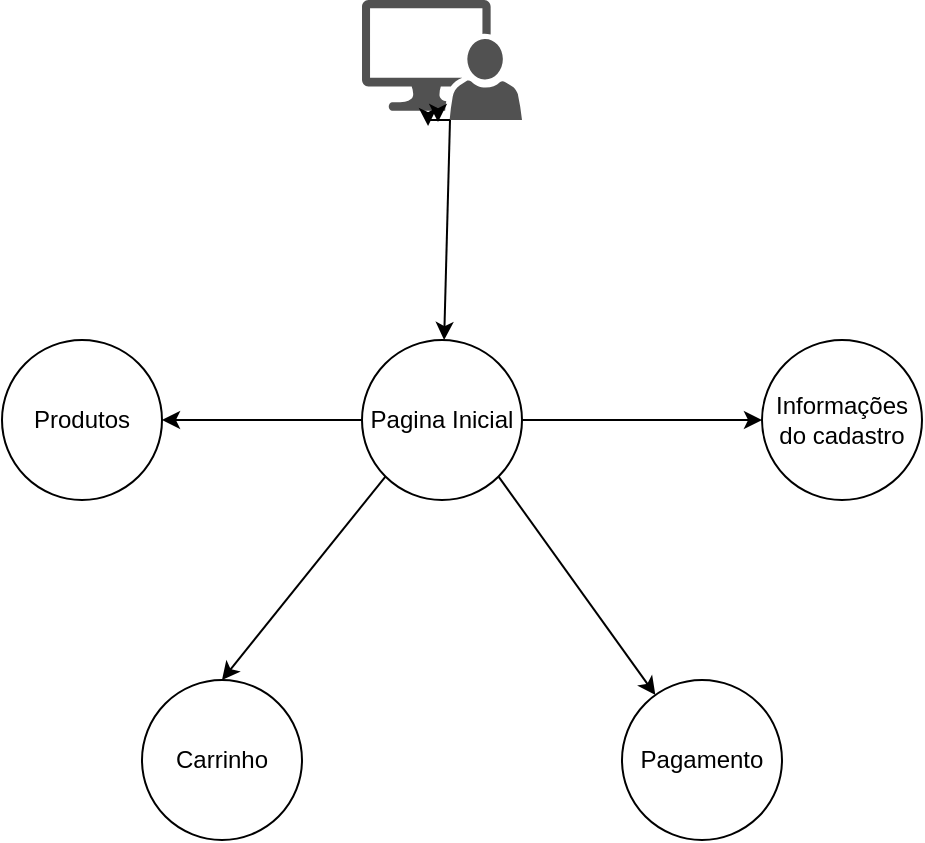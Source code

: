 <mxfile version="24.7.10">
  <diagram name="Página-1" id="gStbJNIIwpUj7pQdmF0y">
    <mxGraphModel dx="1434" dy="780" grid="1" gridSize="10" guides="1" tooltips="1" connect="1" arrows="1" fold="1" page="1" pageScale="1" pageWidth="827" pageHeight="1169" math="0" shadow="0">
      <root>
        <mxCell id="0" />
        <mxCell id="1" parent="0" />
        <mxCell id="iVVNPoHrq0Y73WosFncP-15" style="edgeStyle=orthogonalEdgeStyle;rounded=0;orthogonalLoop=1;jettySize=auto;html=1;exitX=0.55;exitY=1;exitDx=0;exitDy=0;exitPerimeter=0;" edge="1" parent="1" source="iVVNPoHrq0Y73WosFncP-1">
          <mxGeometry relative="1" as="geometry">
            <mxPoint x="404" y="80" as="targetPoint" />
          </mxGeometry>
        </mxCell>
        <mxCell id="iVVNPoHrq0Y73WosFncP-1" value="" style="sketch=0;pointerEvents=1;shadow=0;dashed=0;html=1;strokeColor=none;labelPosition=center;verticalLabelPosition=bottom;verticalAlign=top;align=center;fillColor=#515151;shape=mxgraph.mscae.system_center.admin_console" vertex="1" parent="1">
          <mxGeometry x="360" y="20" width="80" height="60" as="geometry" />
        </mxCell>
        <mxCell id="iVVNPoHrq0Y73WosFncP-2" value="Pagina Inicial" style="ellipse;whiteSpace=wrap;html=1;" vertex="1" parent="1">
          <mxGeometry x="360" y="190" width="80" height="80" as="geometry" />
        </mxCell>
        <mxCell id="iVVNPoHrq0Y73WosFncP-3" value="Informações do cadastro" style="ellipse;whiteSpace=wrap;html=1;" vertex="1" parent="1">
          <mxGeometry x="560" y="190" width="80" height="80" as="geometry" />
        </mxCell>
        <mxCell id="iVVNPoHrq0Y73WosFncP-4" value="Produtos" style="ellipse;whiteSpace=wrap;html=1;" vertex="1" parent="1">
          <mxGeometry x="180" y="190" width="80" height="80" as="geometry" />
        </mxCell>
        <mxCell id="iVVNPoHrq0Y73WosFncP-5" value="Carrinho" style="ellipse;whiteSpace=wrap;html=1;" vertex="1" parent="1">
          <mxGeometry x="250" y="360" width="80" height="80" as="geometry" />
        </mxCell>
        <mxCell id="iVVNPoHrq0Y73WosFncP-6" value="Pagamento" style="ellipse;whiteSpace=wrap;html=1;" vertex="1" parent="1">
          <mxGeometry x="490" y="360" width="80" height="80" as="geometry" />
        </mxCell>
        <mxCell id="iVVNPoHrq0Y73WosFncP-7" value="" style="endArrow=classic;html=1;rounded=0;exitX=0.55;exitY=1;exitDx=0;exitDy=0;exitPerimeter=0;" edge="1" parent="1" source="iVVNPoHrq0Y73WosFncP-1" target="iVVNPoHrq0Y73WosFncP-2">
          <mxGeometry width="50" height="50" relative="1" as="geometry">
            <mxPoint x="390" y="430" as="sourcePoint" />
            <mxPoint x="440" y="380" as="targetPoint" />
          </mxGeometry>
        </mxCell>
        <mxCell id="iVVNPoHrq0Y73WosFncP-8" style="edgeStyle=orthogonalEdgeStyle;rounded=0;orthogonalLoop=1;jettySize=auto;html=1;exitX=0.55;exitY=1;exitDx=0;exitDy=0;exitPerimeter=0;entryX=0.475;entryY=1.017;entryDx=0;entryDy=0;entryPerimeter=0;" edge="1" parent="1" source="iVVNPoHrq0Y73WosFncP-1" target="iVVNPoHrq0Y73WosFncP-1">
          <mxGeometry relative="1" as="geometry" />
        </mxCell>
        <mxCell id="iVVNPoHrq0Y73WosFncP-9" style="edgeStyle=orthogonalEdgeStyle;rounded=0;orthogonalLoop=1;jettySize=auto;html=1;exitX=0.55;exitY=1;exitDx=0;exitDy=0;exitPerimeter=0;entryX=0.413;entryY=1.05;entryDx=0;entryDy=0;entryPerimeter=0;" edge="1" parent="1" source="iVVNPoHrq0Y73WosFncP-1" target="iVVNPoHrq0Y73WosFncP-1">
          <mxGeometry relative="1" as="geometry" />
        </mxCell>
        <mxCell id="iVVNPoHrq0Y73WosFncP-10" value="" style="endArrow=classic;html=1;rounded=0;exitX=0;exitY=0.5;exitDx=0;exitDy=0;entryX=1;entryY=0.5;entryDx=0;entryDy=0;" edge="1" parent="1" source="iVVNPoHrq0Y73WosFncP-2" target="iVVNPoHrq0Y73WosFncP-4">
          <mxGeometry width="50" height="50" relative="1" as="geometry">
            <mxPoint x="390" y="430" as="sourcePoint" />
            <mxPoint x="440" y="380" as="targetPoint" />
          </mxGeometry>
        </mxCell>
        <mxCell id="iVVNPoHrq0Y73WosFncP-11" value="" style="endArrow=classic;html=1;rounded=0;exitX=1;exitY=0.5;exitDx=0;exitDy=0;entryX=0;entryY=0.5;entryDx=0;entryDy=0;" edge="1" parent="1" source="iVVNPoHrq0Y73WosFncP-2" target="iVVNPoHrq0Y73WosFncP-3">
          <mxGeometry width="50" height="50" relative="1" as="geometry">
            <mxPoint x="390" y="430" as="sourcePoint" />
            <mxPoint x="440" y="380" as="targetPoint" />
          </mxGeometry>
        </mxCell>
        <mxCell id="iVVNPoHrq0Y73WosFncP-13" value="" style="endArrow=classic;html=1;rounded=0;exitX=0;exitY=1;exitDx=0;exitDy=0;entryX=0.5;entryY=0;entryDx=0;entryDy=0;" edge="1" parent="1" source="iVVNPoHrq0Y73WosFncP-2" target="iVVNPoHrq0Y73WosFncP-5">
          <mxGeometry width="50" height="50" relative="1" as="geometry">
            <mxPoint x="390" y="430" as="sourcePoint" />
            <mxPoint x="440" y="380" as="targetPoint" />
          </mxGeometry>
        </mxCell>
        <mxCell id="iVVNPoHrq0Y73WosFncP-14" value="" style="endArrow=classic;html=1;rounded=0;exitX=1;exitY=1;exitDx=0;exitDy=0;" edge="1" parent="1" source="iVVNPoHrq0Y73WosFncP-2" target="iVVNPoHrq0Y73WosFncP-6">
          <mxGeometry width="50" height="50" relative="1" as="geometry">
            <mxPoint x="390" y="430" as="sourcePoint" />
            <mxPoint x="440" y="380" as="targetPoint" />
          </mxGeometry>
        </mxCell>
      </root>
    </mxGraphModel>
  </diagram>
</mxfile>
